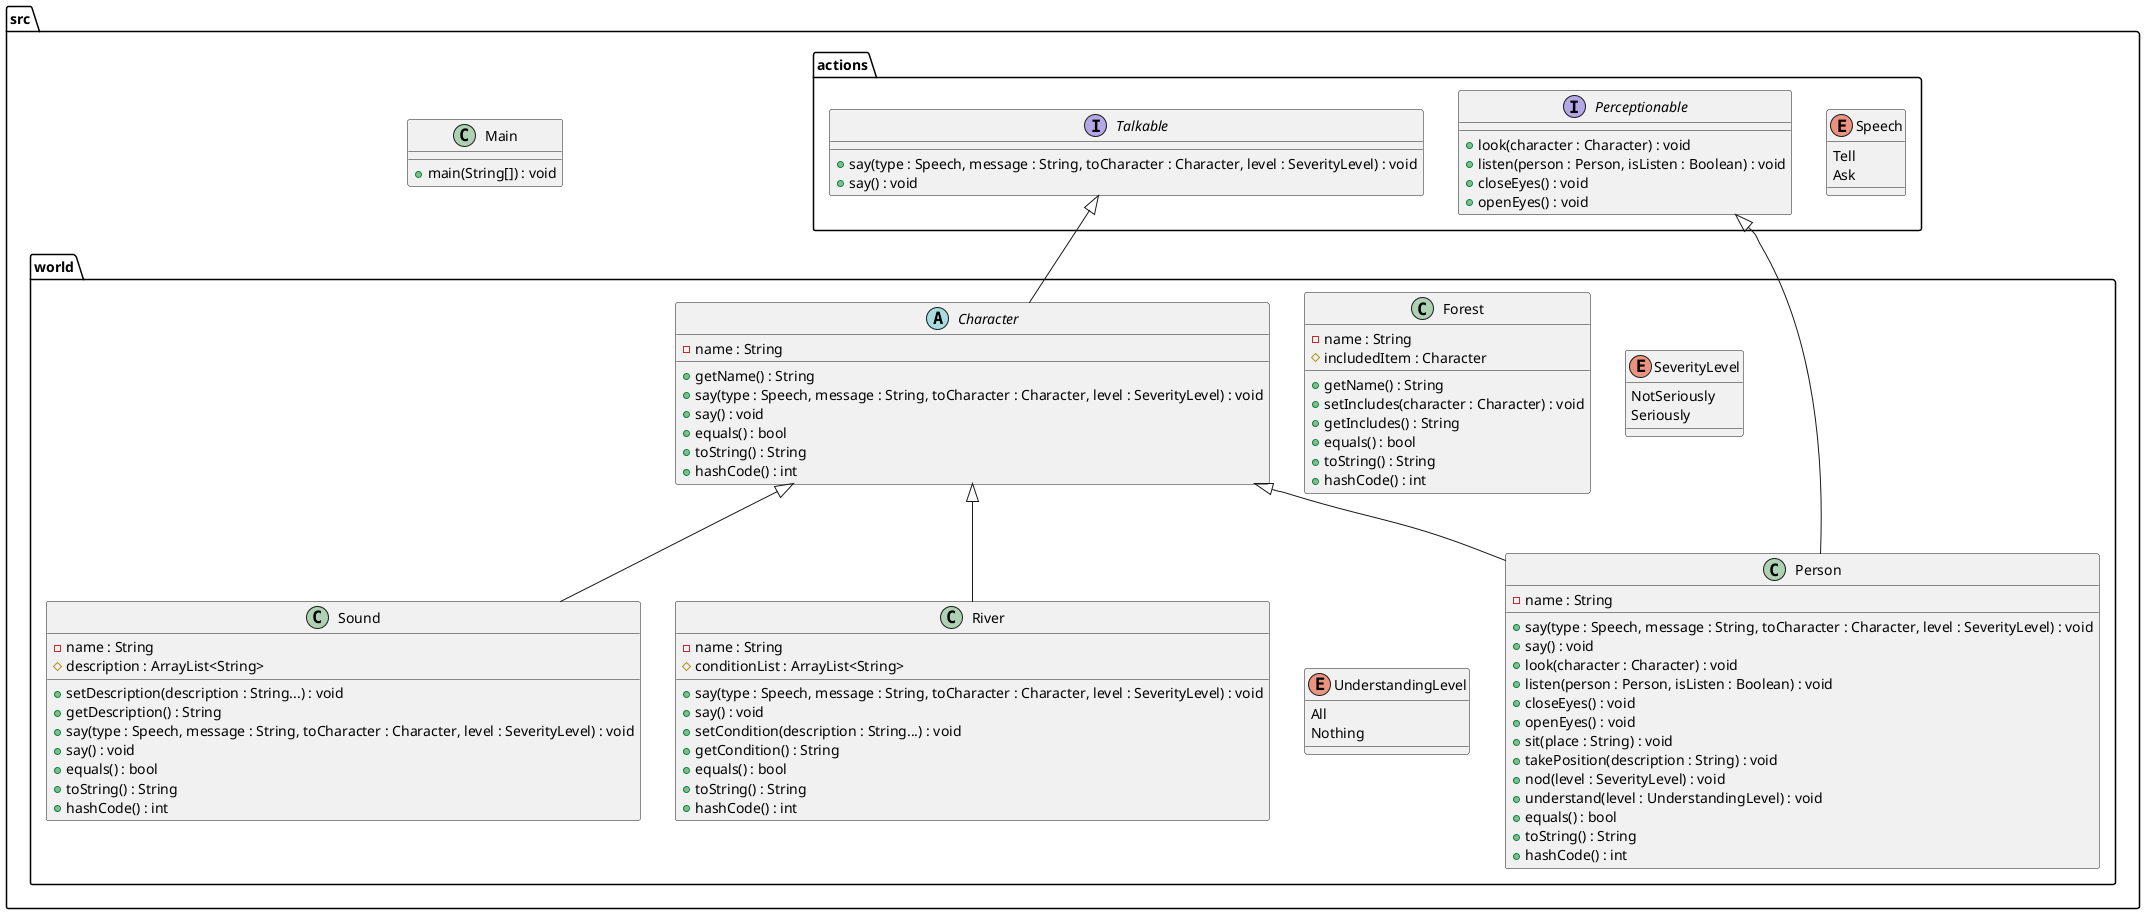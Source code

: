 @startuml

package src.world{
class Forest {
    -name : String
    #includedItem : Character
    +getName() : String
    +setIncludes(character : Character) : void
	+getIncludes() : String
	+equals() : bool
    +toString() : String
    +hashCode() : int
}
abstract class Character
{
	-name : String
	+getName() : String
	+say(type : Speech, message : String, toCharacter : Character, level : SeverityLevel) : void
    +say() : void
	+equals() : bool
    +toString() : String
    +hashCode() : int
}
class River {
    -name : String
    #conditionList : ArrayList<String>
    +say(type : Speech, message : String, toCharacter : Character, level : SeverityLevel) : void
    +say() : void
    +setCondition(description : String...) : void
    +getCondition() : String
    +equals() : bool
	+toString() : String
	+hashCode() : int
}

class Person
{
    -name : String
    +say(type : Speech, message : String, toCharacter : Character, level : SeverityLevel) : void
    +say() : void
    +look(character : Character) : void
    +listen(person : Person, isListen : Boolean) : void
    +closeEyes() : void
    +openEyes() : void
	+sit(place : String) : void
	+takePosition(description : String) : void
	+nod(level : SeverityLevel) : void
	+understand(level : UnderstandingLevel) : void
	+equals() : bool
	+toString() : String
	+hashCode() : int
}

class Sound
{
    -name : String
    #description : ArrayList<String>
    +setDescription(description : String...) : void
    +getDescription() : String
    +say(type : Speech, message : String, toCharacter : Character, level : SeverityLevel) : void
    +say() : void
    +equals() : bool
	+toString() : String
	+hashCode() : int
}

enum SeverityLevel
{
NotSeriously
Seriously
}

enum UnderstandingLevel
{
All
Nothing
}
}

package src.actions{

enum Speech
{
Tell
Ask
}

interface Talkable
{
+say(type : Speech, message : String, toCharacter : Character, level : SeverityLevel) : void
+say() : void
}

interface Perceptionable{
+look(сharacter : Character) : void
+listen(person : Person, isListen : Boolean) : void
+closeEyes() : void
+openEyes() : void
}
}
package src {
class Main
{
+main(String[]) : void
}
}


Talkable <|-- Character

Character <|-- River
Character <|-- Sound
Character <|-- Person

Perceptionable <|-- Person





@enduml
